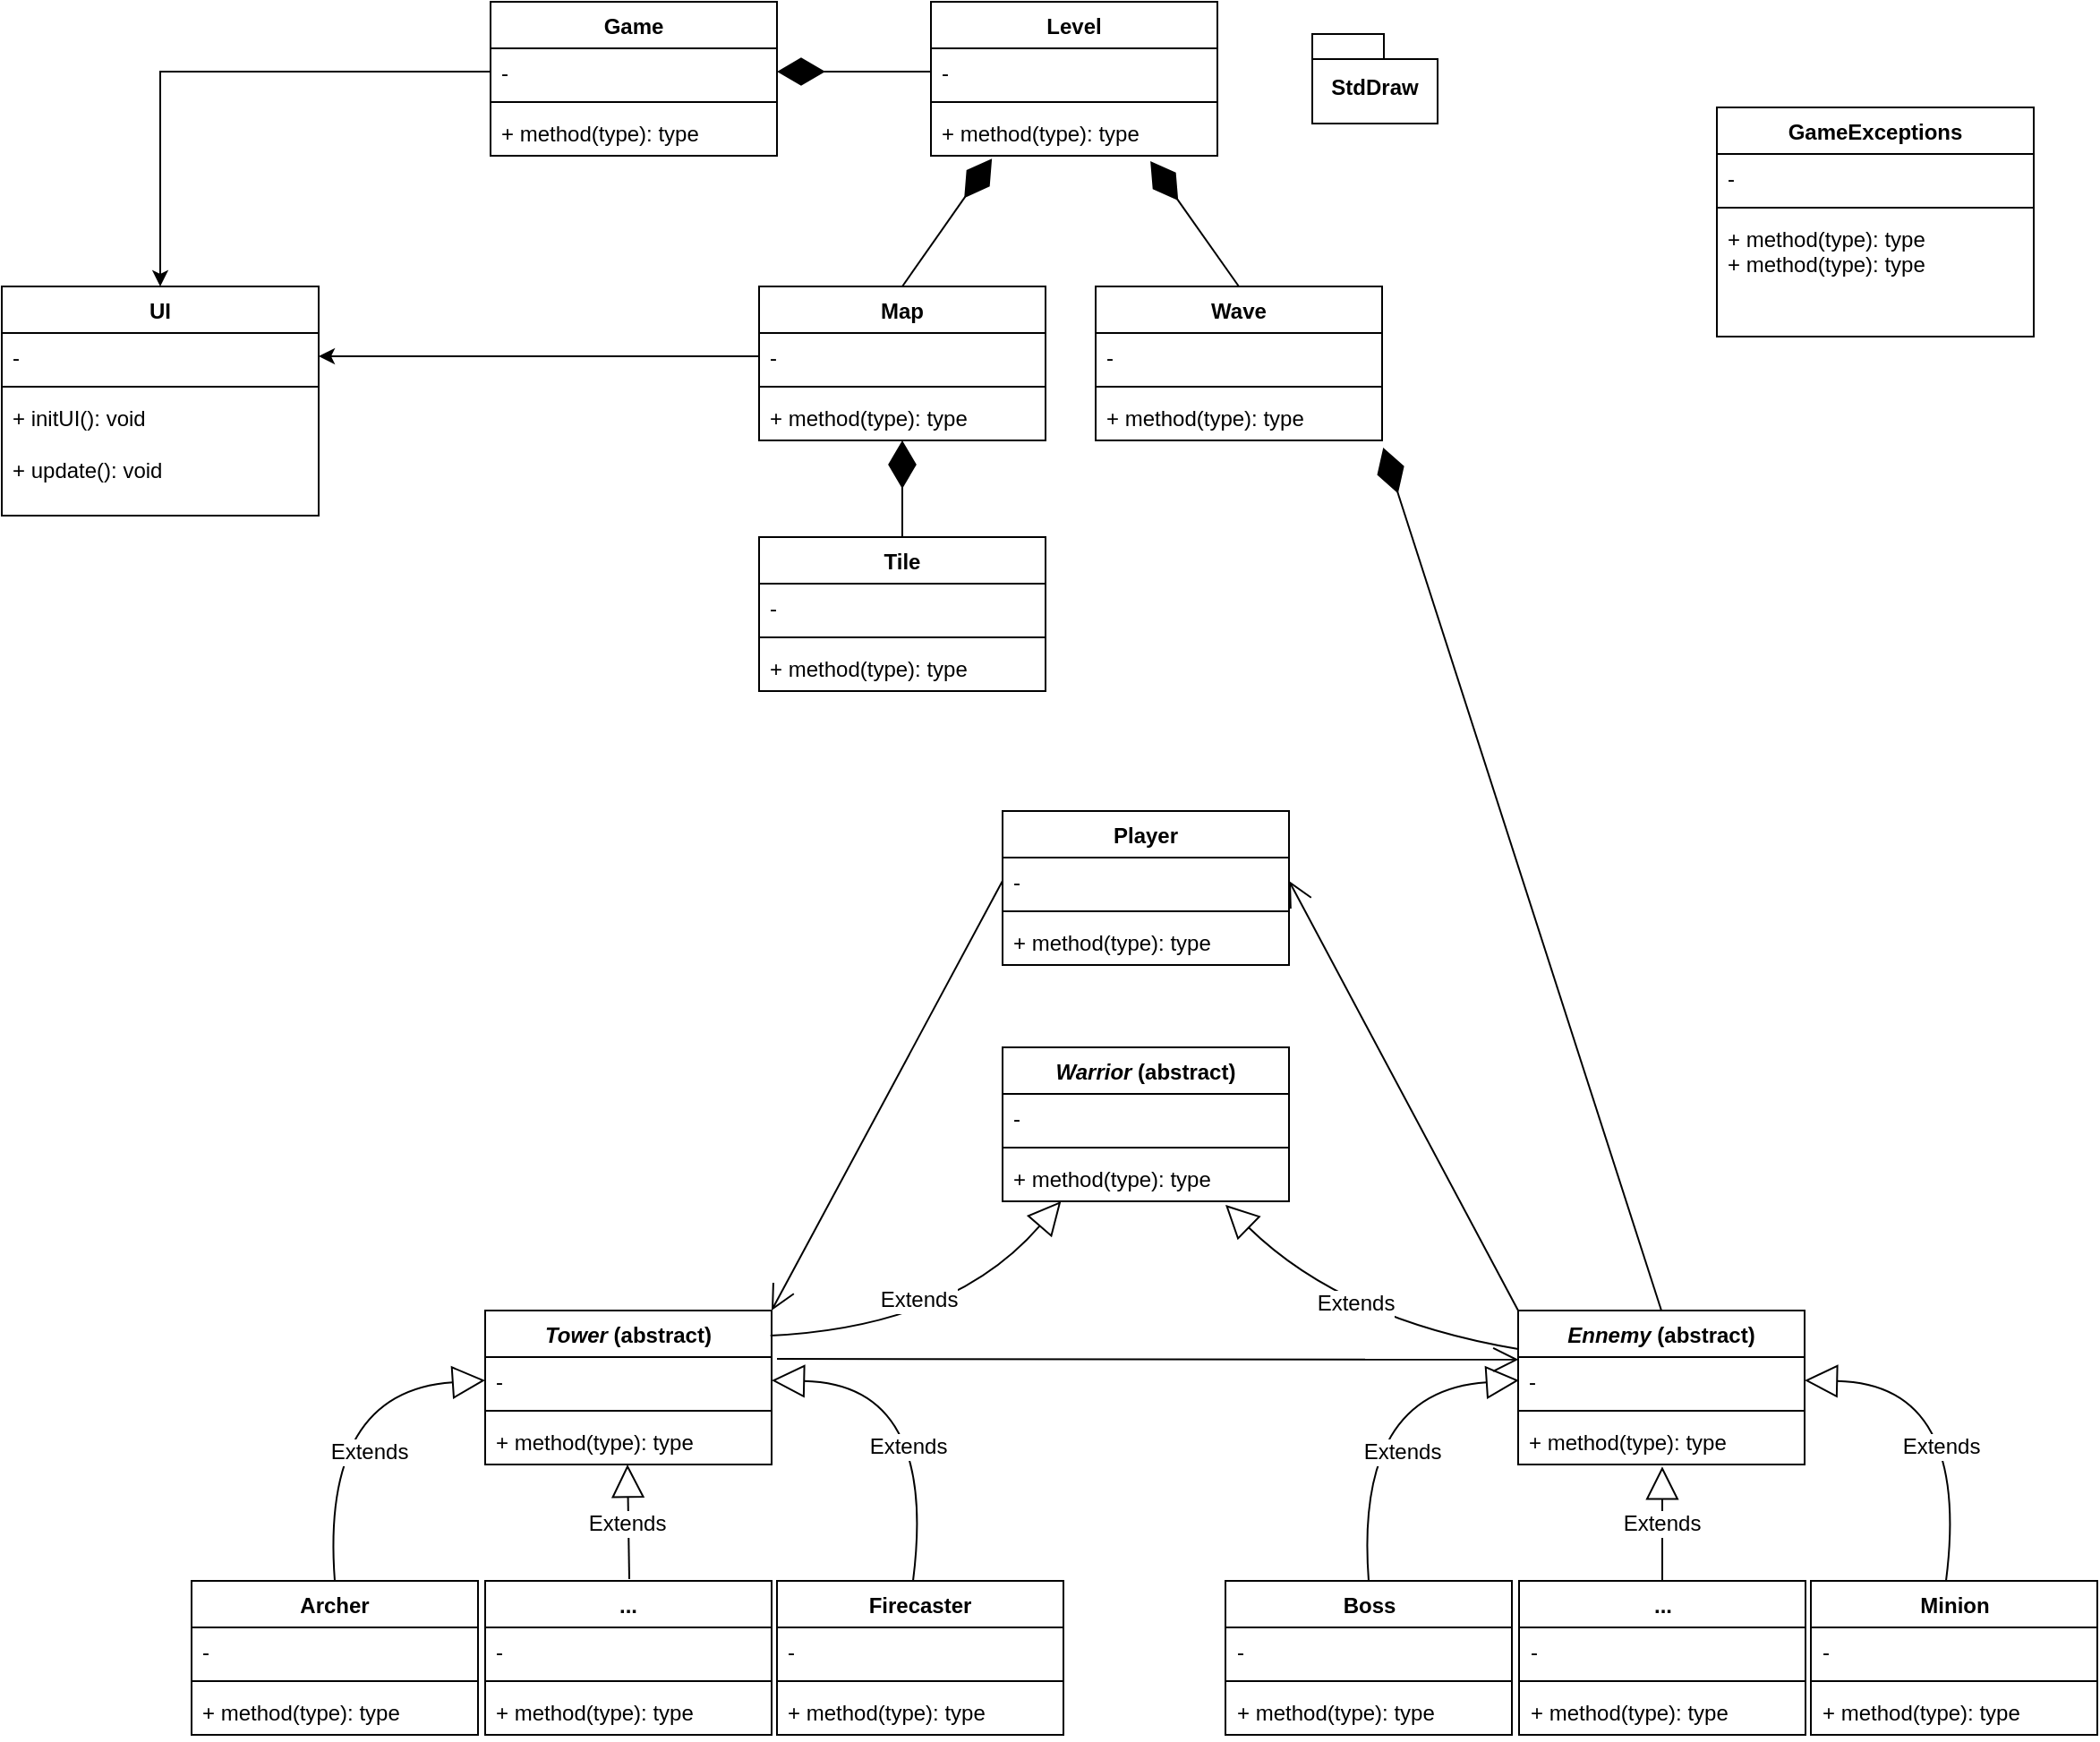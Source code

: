 <mxfile version="24.9.3">
  <diagram name="Page-1" id="QAK6BbJdiVKuHxTeatPU">
    <mxGraphModel dx="2150" dy="1330" grid="0" gridSize="10" guides="1" tooltips="1" connect="1" arrows="1" fold="1" page="0" pageScale="1" pageWidth="827" pageHeight="1169" math="0" shadow="0">
      <root>
        <mxCell id="0" />
        <mxCell id="1" parent="0" />
        <mxCell id="8ZfYDXnma0nvQU20y82I-1" value="Game" style="swimlane;fontStyle=1;align=center;verticalAlign=top;childLayout=stackLayout;horizontal=1;startSize=26;horizontalStack=0;resizeParent=1;resizeParentMax=0;resizeLast=0;collapsible=1;marginBottom=0;whiteSpace=wrap;html=1;" parent="1" vertex="1">
          <mxGeometry x="-30" y="-149" width="160" height="86" as="geometry" />
        </mxCell>
        <mxCell id="8ZfYDXnma0nvQU20y82I-2" value="-" style="text;strokeColor=none;fillColor=none;align=left;verticalAlign=top;spacingLeft=4;spacingRight=4;overflow=hidden;rotatable=0;points=[[0,0.5],[1,0.5]];portConstraint=eastwest;whiteSpace=wrap;html=1;" parent="8ZfYDXnma0nvQU20y82I-1" vertex="1">
          <mxGeometry y="26" width="160" height="26" as="geometry" />
        </mxCell>
        <mxCell id="8ZfYDXnma0nvQU20y82I-3" value="" style="line;strokeWidth=1;fillColor=none;align=left;verticalAlign=middle;spacingTop=-1;spacingLeft=3;spacingRight=3;rotatable=0;labelPosition=right;points=[];portConstraint=eastwest;strokeColor=inherit;" parent="8ZfYDXnma0nvQU20y82I-1" vertex="1">
          <mxGeometry y="52" width="160" height="8" as="geometry" />
        </mxCell>
        <mxCell id="8ZfYDXnma0nvQU20y82I-4" value="+ method(type): type" style="text;strokeColor=none;fillColor=none;align=left;verticalAlign=top;spacingLeft=4;spacingRight=4;overflow=hidden;rotatable=0;points=[[0,0.5],[1,0.5]];portConstraint=eastwest;whiteSpace=wrap;html=1;" parent="8ZfYDXnma0nvQU20y82I-1" vertex="1">
          <mxGeometry y="60" width="160" height="26" as="geometry" />
        </mxCell>
        <mxCell id="8ZfYDXnma0nvQU20y82I-5" value="Level" style="swimlane;fontStyle=1;align=center;verticalAlign=top;childLayout=stackLayout;horizontal=1;startSize=26;horizontalStack=0;resizeParent=1;resizeParentMax=0;resizeLast=0;collapsible=1;marginBottom=0;whiteSpace=wrap;html=1;" parent="1" vertex="1">
          <mxGeometry x="216" y="-149" width="160" height="86" as="geometry" />
        </mxCell>
        <mxCell id="8ZfYDXnma0nvQU20y82I-6" value="-" style="text;strokeColor=none;fillColor=none;align=left;verticalAlign=top;spacingLeft=4;spacingRight=4;overflow=hidden;rotatable=0;points=[[0,0.5],[1,0.5]];portConstraint=eastwest;whiteSpace=wrap;html=1;" parent="8ZfYDXnma0nvQU20y82I-5" vertex="1">
          <mxGeometry y="26" width="160" height="26" as="geometry" />
        </mxCell>
        <mxCell id="8ZfYDXnma0nvQU20y82I-7" value="" style="line;strokeWidth=1;fillColor=none;align=left;verticalAlign=middle;spacingTop=-1;spacingLeft=3;spacingRight=3;rotatable=0;labelPosition=right;points=[];portConstraint=eastwest;strokeColor=inherit;" parent="8ZfYDXnma0nvQU20y82I-5" vertex="1">
          <mxGeometry y="52" width="160" height="8" as="geometry" />
        </mxCell>
        <mxCell id="8ZfYDXnma0nvQU20y82I-8" value="+ method(type): type" style="text;strokeColor=none;fillColor=none;align=left;verticalAlign=top;spacingLeft=4;spacingRight=4;overflow=hidden;rotatable=0;points=[[0,0.5],[1,0.5]];portConstraint=eastwest;whiteSpace=wrap;html=1;" parent="8ZfYDXnma0nvQU20y82I-5" vertex="1">
          <mxGeometry y="60" width="160" height="26" as="geometry" />
        </mxCell>
        <mxCell id="8ZfYDXnma0nvQU20y82I-9" value="Map" style="swimlane;fontStyle=1;align=center;verticalAlign=top;childLayout=stackLayout;horizontal=1;startSize=26;horizontalStack=0;resizeParent=1;resizeParentMax=0;resizeLast=0;collapsible=1;marginBottom=0;whiteSpace=wrap;html=1;" parent="1" vertex="1">
          <mxGeometry x="120" y="10" width="160" height="86" as="geometry" />
        </mxCell>
        <mxCell id="8ZfYDXnma0nvQU20y82I-10" value="-" style="text;strokeColor=none;fillColor=none;align=left;verticalAlign=top;spacingLeft=4;spacingRight=4;overflow=hidden;rotatable=0;points=[[0,0.5],[1,0.5]];portConstraint=eastwest;whiteSpace=wrap;html=1;" parent="8ZfYDXnma0nvQU20y82I-9" vertex="1">
          <mxGeometry y="26" width="160" height="26" as="geometry" />
        </mxCell>
        <mxCell id="8ZfYDXnma0nvQU20y82I-11" value="" style="line;strokeWidth=1;fillColor=none;align=left;verticalAlign=middle;spacingTop=-1;spacingLeft=3;spacingRight=3;rotatable=0;labelPosition=right;points=[];portConstraint=eastwest;strokeColor=inherit;" parent="8ZfYDXnma0nvQU20y82I-9" vertex="1">
          <mxGeometry y="52" width="160" height="8" as="geometry" />
        </mxCell>
        <mxCell id="8ZfYDXnma0nvQU20y82I-12" value="+ method(type): type" style="text;strokeColor=none;fillColor=none;align=left;verticalAlign=top;spacingLeft=4;spacingRight=4;overflow=hidden;rotatable=0;points=[[0,0.5],[1,0.5]];portConstraint=eastwest;whiteSpace=wrap;html=1;" parent="8ZfYDXnma0nvQU20y82I-9" vertex="1">
          <mxGeometry y="60" width="160" height="26" as="geometry" />
        </mxCell>
        <mxCell id="8ZfYDXnma0nvQU20y82I-13" value="Wave" style="swimlane;fontStyle=1;align=center;verticalAlign=top;childLayout=stackLayout;horizontal=1;startSize=26;horizontalStack=0;resizeParent=1;resizeParentMax=0;resizeLast=0;collapsible=1;marginBottom=0;whiteSpace=wrap;html=1;" parent="1" vertex="1">
          <mxGeometry x="308" y="10" width="160" height="86" as="geometry" />
        </mxCell>
        <mxCell id="8ZfYDXnma0nvQU20y82I-14" value="-" style="text;strokeColor=none;fillColor=none;align=left;verticalAlign=top;spacingLeft=4;spacingRight=4;overflow=hidden;rotatable=0;points=[[0,0.5],[1,0.5]];portConstraint=eastwest;whiteSpace=wrap;html=1;" parent="8ZfYDXnma0nvQU20y82I-13" vertex="1">
          <mxGeometry y="26" width="160" height="26" as="geometry" />
        </mxCell>
        <mxCell id="8ZfYDXnma0nvQU20y82I-15" value="" style="line;strokeWidth=1;fillColor=none;align=left;verticalAlign=middle;spacingTop=-1;spacingLeft=3;spacingRight=3;rotatable=0;labelPosition=right;points=[];portConstraint=eastwest;strokeColor=inherit;" parent="8ZfYDXnma0nvQU20y82I-13" vertex="1">
          <mxGeometry y="52" width="160" height="8" as="geometry" />
        </mxCell>
        <mxCell id="8ZfYDXnma0nvQU20y82I-16" value="+ method(type): type" style="text;strokeColor=none;fillColor=none;align=left;verticalAlign=top;spacingLeft=4;spacingRight=4;overflow=hidden;rotatable=0;points=[[0,0.5],[1,0.5]];portConstraint=eastwest;whiteSpace=wrap;html=1;" parent="8ZfYDXnma0nvQU20y82I-13" vertex="1">
          <mxGeometry y="60" width="160" height="26" as="geometry" />
        </mxCell>
        <mxCell id="8ZfYDXnma0nvQU20y82I-17" value="StdDraw" style="shape=folder;fontStyle=1;spacingTop=10;tabWidth=40;tabHeight=14;tabPosition=left;html=1;whiteSpace=wrap;" parent="1" vertex="1">
          <mxGeometry x="429" y="-131" width="70" height="50" as="geometry" />
        </mxCell>
        <mxCell id="8ZfYDXnma0nvQU20y82I-18" value="&lt;div&gt;Player&lt;/div&gt;" style="swimlane;fontStyle=1;align=center;verticalAlign=top;childLayout=stackLayout;horizontal=1;startSize=26;horizontalStack=0;resizeParent=1;resizeParentMax=0;resizeLast=0;collapsible=1;marginBottom=0;whiteSpace=wrap;html=1;" parent="1" vertex="1">
          <mxGeometry x="256" y="303" width="160" height="86" as="geometry" />
        </mxCell>
        <mxCell id="8ZfYDXnma0nvQU20y82I-19" value="-" style="text;strokeColor=none;fillColor=none;align=left;verticalAlign=top;spacingLeft=4;spacingRight=4;overflow=hidden;rotatable=0;points=[[0,0.5],[1,0.5]];portConstraint=eastwest;whiteSpace=wrap;html=1;" parent="8ZfYDXnma0nvQU20y82I-18" vertex="1">
          <mxGeometry y="26" width="160" height="26" as="geometry" />
        </mxCell>
        <mxCell id="8ZfYDXnma0nvQU20y82I-20" value="" style="line;strokeWidth=1;fillColor=none;align=left;verticalAlign=middle;spacingTop=-1;spacingLeft=3;spacingRight=3;rotatable=0;labelPosition=right;points=[];portConstraint=eastwest;strokeColor=inherit;" parent="8ZfYDXnma0nvQU20y82I-18" vertex="1">
          <mxGeometry y="52" width="160" height="8" as="geometry" />
        </mxCell>
        <mxCell id="8ZfYDXnma0nvQU20y82I-21" value="+ method(type): type" style="text;strokeColor=none;fillColor=none;align=left;verticalAlign=top;spacingLeft=4;spacingRight=4;overflow=hidden;rotatable=0;points=[[0,0.5],[1,0.5]];portConstraint=eastwest;whiteSpace=wrap;html=1;" parent="8ZfYDXnma0nvQU20y82I-18" vertex="1">
          <mxGeometry y="60" width="160" height="26" as="geometry" />
        </mxCell>
        <mxCell id="8ZfYDXnma0nvQU20y82I-22" value="&lt;i&gt;Tower&lt;/i&gt; (abstract)" style="swimlane;fontStyle=1;align=center;verticalAlign=top;childLayout=stackLayout;horizontal=1;startSize=26;horizontalStack=0;resizeParent=1;resizeParentMax=0;resizeLast=0;collapsible=1;marginBottom=0;whiteSpace=wrap;html=1;" parent="1" vertex="1">
          <mxGeometry x="-33" y="582" width="160" height="86" as="geometry" />
        </mxCell>
        <mxCell id="8ZfYDXnma0nvQU20y82I-23" value="-" style="text;strokeColor=none;fillColor=none;align=left;verticalAlign=top;spacingLeft=4;spacingRight=4;overflow=hidden;rotatable=0;points=[[0,0.5],[1,0.5]];portConstraint=eastwest;whiteSpace=wrap;html=1;" parent="8ZfYDXnma0nvQU20y82I-22" vertex="1">
          <mxGeometry y="26" width="160" height="26" as="geometry" />
        </mxCell>
        <mxCell id="8ZfYDXnma0nvQU20y82I-24" value="" style="line;strokeWidth=1;fillColor=none;align=left;verticalAlign=middle;spacingTop=-1;spacingLeft=3;spacingRight=3;rotatable=0;labelPosition=right;points=[];portConstraint=eastwest;strokeColor=inherit;" parent="8ZfYDXnma0nvQU20y82I-22" vertex="1">
          <mxGeometry y="52" width="160" height="8" as="geometry" />
        </mxCell>
        <mxCell id="8ZfYDXnma0nvQU20y82I-25" value="+ method(type): type" style="text;strokeColor=none;fillColor=none;align=left;verticalAlign=top;spacingLeft=4;spacingRight=4;overflow=hidden;rotatable=0;points=[[0,0.5],[1,0.5]];portConstraint=eastwest;whiteSpace=wrap;html=1;" parent="8ZfYDXnma0nvQU20y82I-22" vertex="1">
          <mxGeometry y="60" width="160" height="26" as="geometry" />
        </mxCell>
        <mxCell id="8ZfYDXnma0nvQU20y82I-26" value="&lt;div&gt;&lt;i&gt;Ennemy&lt;/i&gt; (abstract)&lt;/div&gt;&lt;div&gt;&lt;br&gt;&lt;/div&gt;" style="swimlane;fontStyle=1;align=center;verticalAlign=top;childLayout=stackLayout;horizontal=1;startSize=26;horizontalStack=0;resizeParent=1;resizeParentMax=0;resizeLast=0;collapsible=1;marginBottom=0;whiteSpace=wrap;html=1;" parent="1" vertex="1">
          <mxGeometry x="544" y="582" width="160" height="86" as="geometry" />
        </mxCell>
        <mxCell id="8ZfYDXnma0nvQU20y82I-27" value="-" style="text;strokeColor=none;fillColor=none;align=left;verticalAlign=top;spacingLeft=4;spacingRight=4;overflow=hidden;rotatable=0;points=[[0,0.5],[1,0.5]];portConstraint=eastwest;whiteSpace=wrap;html=1;" parent="8ZfYDXnma0nvQU20y82I-26" vertex="1">
          <mxGeometry y="26" width="160" height="26" as="geometry" />
        </mxCell>
        <mxCell id="8ZfYDXnma0nvQU20y82I-28" value="" style="line;strokeWidth=1;fillColor=none;align=left;verticalAlign=middle;spacingTop=-1;spacingLeft=3;spacingRight=3;rotatable=0;labelPosition=right;points=[];portConstraint=eastwest;strokeColor=inherit;" parent="8ZfYDXnma0nvQU20y82I-26" vertex="1">
          <mxGeometry y="52" width="160" height="8" as="geometry" />
        </mxCell>
        <mxCell id="8ZfYDXnma0nvQU20y82I-29" value="+ method(type): type" style="text;strokeColor=none;fillColor=none;align=left;verticalAlign=top;spacingLeft=4;spacingRight=4;overflow=hidden;rotatable=0;points=[[0,0.5],[1,0.5]];portConstraint=eastwest;whiteSpace=wrap;html=1;" parent="8ZfYDXnma0nvQU20y82I-26" vertex="1">
          <mxGeometry y="60" width="160" height="26" as="geometry" />
        </mxCell>
        <mxCell id="8ZfYDXnma0nvQU20y82I-30" value="Archer&lt;span style=&quot;color: rgba(0, 0, 0, 0); font-family: monospace; font-size: 0px; font-weight: 400; text-align: start; text-wrap: nowrap;&quot;&gt;%3CmxGraphModel%3E%3Croot%3E%3CmxCell%20id%3D%220%22%2F%3E%3CmxCell%20id%3D%221%22%20parent%3D%220%22%2F%3E%3CmxCell%20id%3D%222%22%20value%3D%22Game%22%20style%3D%22swimlane%3BfontStyle%3D1%3Balign%3Dcenter%3BverticalAlign%3Dtop%3BchildLayout%3DstackLayout%3Bhorizontal%3D1%3BstartSize%3D26%3BhorizontalStack%3D0%3BresizeParent%3D1%3BresizeParentMax%3D0%3BresizeLast%3D0%3Bcollapsible%3D1%3BmarginBottom%3D0%3BwhiteSpace%3Dwrap%3Bhtml%3D1%3B%22%20vertex%3D%221%22%20parent%3D%221%22%3E%3CmxGeometry%20x%3D%22-30%22%20y%3D%22-149%22%20width%3D%22160%22%20height%3D%2286%22%20as%3D%22geometry%22%2F%3E%3C%2FmxCell%3E%3CmxCell%20id%3D%223%22%20value%3D%22-%22%20style%3D%22text%3BstrokeColor%3Dnone%3BfillColor%3Dnone%3Balign%3Dleft%3BverticalAlign%3Dtop%3BspacingLeft%3D4%3BspacingRight%3D4%3Boverflow%3Dhidden%3Brotatable%3D0%3Bpoints%3D%5B%5B0%2C0.5%5D%2C%5B1%2C0.5%5D%5D%3BportConstraint%3Deastwest%3BwhiteSpace%3Dwrap%3Bhtml%3D1%3B%22%20vertex%3D%221%22%20parent%3D%222%22%3E%3CmxGeometry%20y%3D%2226%22%20width%3D%22160%22%20height%3D%2226%22%20as%3D%22geometry%22%2F%3E%3C%2FmxCell%3E%3CmxCell%20id%3D%224%22%20value%3D%22%22%20style%3D%22line%3BstrokeWidth%3D1%3BfillColor%3Dnone%3Balign%3Dleft%3BverticalAlign%3Dmiddle%3BspacingTop%3D-1%3BspacingLeft%3D3%3BspacingRight%3D3%3Brotatable%3D0%3BlabelPosition%3Dright%3Bpoints%3D%5B%5D%3BportConstraint%3Deastwest%3BstrokeColor%3Dinherit%3B%22%20vertex%3D%221%22%20parent%3D%222%22%3E%3CmxGeometry%20y%3D%2252%22%20width%3D%22160%22%20height%3D%228%22%20as%3D%22geometry%22%2F%3E%3C%2FmxCell%3E%3CmxCell%20id%3D%225%22%20value%3D%22%2B%20method(type)%3A%20type%22%20style%3D%22text%3BstrokeColor%3Dnone%3BfillColor%3Dnone%3Balign%3Dleft%3BverticalAlign%3Dtop%3BspacingLeft%3D4%3BspacingRight%3D4%3Boverflow%3Dhidden%3Brotatable%3D0%3Bpoints%3D%5B%5B0%2C0.5%5D%2C%5B1%2C0.5%5D%5D%3BportConstraint%3Deastwest%3BwhiteSpace%3Dwrap%3Bhtml%3D1%3B%22%20vertex%3D%221%22%20parent%3D%222%22%3E%3CmxGeometry%20y%3D%2260%22%20width%3D%22160%22%20height%3D%2226%22%20as%3D%22geometry%22%2F%3E%3C%2FmxCell%3E%3C%2Froot%3E%3C%2FmxGraphModel%3E&lt;/span&gt;" style="swimlane;fontStyle=1;align=center;verticalAlign=top;childLayout=stackLayout;horizontal=1;startSize=26;horizontalStack=0;resizeParent=1;resizeParentMax=0;resizeLast=0;collapsible=1;marginBottom=0;whiteSpace=wrap;html=1;" parent="1" vertex="1">
          <mxGeometry x="-197" y="733" width="160" height="86" as="geometry" />
        </mxCell>
        <mxCell id="8ZfYDXnma0nvQU20y82I-31" value="-" style="text;strokeColor=none;fillColor=none;align=left;verticalAlign=top;spacingLeft=4;spacingRight=4;overflow=hidden;rotatable=0;points=[[0,0.5],[1,0.5]];portConstraint=eastwest;whiteSpace=wrap;html=1;" parent="8ZfYDXnma0nvQU20y82I-30" vertex="1">
          <mxGeometry y="26" width="160" height="26" as="geometry" />
        </mxCell>
        <mxCell id="8ZfYDXnma0nvQU20y82I-32" value="" style="line;strokeWidth=1;fillColor=none;align=left;verticalAlign=middle;spacingTop=-1;spacingLeft=3;spacingRight=3;rotatable=0;labelPosition=right;points=[];portConstraint=eastwest;strokeColor=inherit;" parent="8ZfYDXnma0nvQU20y82I-30" vertex="1">
          <mxGeometry y="52" width="160" height="8" as="geometry" />
        </mxCell>
        <mxCell id="8ZfYDXnma0nvQU20y82I-33" value="+ method(type): type" style="text;strokeColor=none;fillColor=none;align=left;verticalAlign=top;spacingLeft=4;spacingRight=4;overflow=hidden;rotatable=0;points=[[0,0.5],[1,0.5]];portConstraint=eastwest;whiteSpace=wrap;html=1;" parent="8ZfYDXnma0nvQU20y82I-30" vertex="1">
          <mxGeometry y="60" width="160" height="26" as="geometry" />
        </mxCell>
        <mxCell id="8ZfYDXnma0nvQU20y82I-34" value="..." style="swimlane;fontStyle=1;align=center;verticalAlign=top;childLayout=stackLayout;horizontal=1;startSize=26;horizontalStack=0;resizeParent=1;resizeParentMax=0;resizeLast=0;collapsible=1;marginBottom=0;whiteSpace=wrap;html=1;" parent="1" vertex="1">
          <mxGeometry x="-33" y="733" width="160" height="86" as="geometry" />
        </mxCell>
        <mxCell id="8ZfYDXnma0nvQU20y82I-35" value="-" style="text;strokeColor=none;fillColor=none;align=left;verticalAlign=top;spacingLeft=4;spacingRight=4;overflow=hidden;rotatable=0;points=[[0,0.5],[1,0.5]];portConstraint=eastwest;whiteSpace=wrap;html=1;" parent="8ZfYDXnma0nvQU20y82I-34" vertex="1">
          <mxGeometry y="26" width="160" height="26" as="geometry" />
        </mxCell>
        <mxCell id="8ZfYDXnma0nvQU20y82I-36" value="" style="line;strokeWidth=1;fillColor=none;align=left;verticalAlign=middle;spacingTop=-1;spacingLeft=3;spacingRight=3;rotatable=0;labelPosition=right;points=[];portConstraint=eastwest;strokeColor=inherit;" parent="8ZfYDXnma0nvQU20y82I-34" vertex="1">
          <mxGeometry y="52" width="160" height="8" as="geometry" />
        </mxCell>
        <mxCell id="8ZfYDXnma0nvQU20y82I-37" value="+ method(type): type" style="text;strokeColor=none;fillColor=none;align=left;verticalAlign=top;spacingLeft=4;spacingRight=4;overflow=hidden;rotatable=0;points=[[0,0.5],[1,0.5]];portConstraint=eastwest;whiteSpace=wrap;html=1;" parent="8ZfYDXnma0nvQU20y82I-34" vertex="1">
          <mxGeometry y="60" width="160" height="26" as="geometry" />
        </mxCell>
        <mxCell id="8ZfYDXnma0nvQU20y82I-38" value="Firecaster" style="swimlane;fontStyle=1;align=center;verticalAlign=top;childLayout=stackLayout;horizontal=1;startSize=26;horizontalStack=0;resizeParent=1;resizeParentMax=0;resizeLast=0;collapsible=1;marginBottom=0;whiteSpace=wrap;html=1;" parent="1" vertex="1">
          <mxGeometry x="130" y="733" width="160" height="86" as="geometry" />
        </mxCell>
        <mxCell id="8ZfYDXnma0nvQU20y82I-39" value="-" style="text;strokeColor=none;fillColor=none;align=left;verticalAlign=top;spacingLeft=4;spacingRight=4;overflow=hidden;rotatable=0;points=[[0,0.5],[1,0.5]];portConstraint=eastwest;whiteSpace=wrap;html=1;" parent="8ZfYDXnma0nvQU20y82I-38" vertex="1">
          <mxGeometry y="26" width="160" height="26" as="geometry" />
        </mxCell>
        <mxCell id="8ZfYDXnma0nvQU20y82I-40" value="" style="line;strokeWidth=1;fillColor=none;align=left;verticalAlign=middle;spacingTop=-1;spacingLeft=3;spacingRight=3;rotatable=0;labelPosition=right;points=[];portConstraint=eastwest;strokeColor=inherit;" parent="8ZfYDXnma0nvQU20y82I-38" vertex="1">
          <mxGeometry y="52" width="160" height="8" as="geometry" />
        </mxCell>
        <mxCell id="8ZfYDXnma0nvQU20y82I-41" value="+ method(type): type" style="text;strokeColor=none;fillColor=none;align=left;verticalAlign=top;spacingLeft=4;spacingRight=4;overflow=hidden;rotatable=0;points=[[0,0.5],[1,0.5]];portConstraint=eastwest;whiteSpace=wrap;html=1;" parent="8ZfYDXnma0nvQU20y82I-38" vertex="1">
          <mxGeometry y="60" width="160" height="26" as="geometry" />
        </mxCell>
        <mxCell id="8ZfYDXnma0nvQU20y82I-42" value="Boss" style="swimlane;fontStyle=1;align=center;verticalAlign=top;childLayout=stackLayout;horizontal=1;startSize=26;horizontalStack=0;resizeParent=1;resizeParentMax=0;resizeLast=0;collapsible=1;marginBottom=0;whiteSpace=wrap;html=1;" parent="1" vertex="1">
          <mxGeometry x="380.5" y="733" width="160" height="86" as="geometry" />
        </mxCell>
        <mxCell id="8ZfYDXnma0nvQU20y82I-43" value="-" style="text;strokeColor=none;fillColor=none;align=left;verticalAlign=top;spacingLeft=4;spacingRight=4;overflow=hidden;rotatable=0;points=[[0,0.5],[1,0.5]];portConstraint=eastwest;whiteSpace=wrap;html=1;" parent="8ZfYDXnma0nvQU20y82I-42" vertex="1">
          <mxGeometry y="26" width="160" height="26" as="geometry" />
        </mxCell>
        <mxCell id="8ZfYDXnma0nvQU20y82I-44" value="" style="line;strokeWidth=1;fillColor=none;align=left;verticalAlign=middle;spacingTop=-1;spacingLeft=3;spacingRight=3;rotatable=0;labelPosition=right;points=[];portConstraint=eastwest;strokeColor=inherit;" parent="8ZfYDXnma0nvQU20y82I-42" vertex="1">
          <mxGeometry y="52" width="160" height="8" as="geometry" />
        </mxCell>
        <mxCell id="8ZfYDXnma0nvQU20y82I-45" value="+ method(type): type" style="text;strokeColor=none;fillColor=none;align=left;verticalAlign=top;spacingLeft=4;spacingRight=4;overflow=hidden;rotatable=0;points=[[0,0.5],[1,0.5]];portConstraint=eastwest;whiteSpace=wrap;html=1;" parent="8ZfYDXnma0nvQU20y82I-42" vertex="1">
          <mxGeometry y="60" width="160" height="26" as="geometry" />
        </mxCell>
        <mxCell id="8ZfYDXnma0nvQU20y82I-46" value="..." style="swimlane;fontStyle=1;align=center;verticalAlign=top;childLayout=stackLayout;horizontal=1;startSize=26;horizontalStack=0;resizeParent=1;resizeParentMax=0;resizeLast=0;collapsible=1;marginBottom=0;whiteSpace=wrap;html=1;" parent="1" vertex="1">
          <mxGeometry x="544.5" y="733" width="160" height="86" as="geometry" />
        </mxCell>
        <mxCell id="8ZfYDXnma0nvQU20y82I-47" value="-" style="text;strokeColor=none;fillColor=none;align=left;verticalAlign=top;spacingLeft=4;spacingRight=4;overflow=hidden;rotatable=0;points=[[0,0.5],[1,0.5]];portConstraint=eastwest;whiteSpace=wrap;html=1;" parent="8ZfYDXnma0nvQU20y82I-46" vertex="1">
          <mxGeometry y="26" width="160" height="26" as="geometry" />
        </mxCell>
        <mxCell id="8ZfYDXnma0nvQU20y82I-48" value="" style="line;strokeWidth=1;fillColor=none;align=left;verticalAlign=middle;spacingTop=-1;spacingLeft=3;spacingRight=3;rotatable=0;labelPosition=right;points=[];portConstraint=eastwest;strokeColor=inherit;" parent="8ZfYDXnma0nvQU20y82I-46" vertex="1">
          <mxGeometry y="52" width="160" height="8" as="geometry" />
        </mxCell>
        <mxCell id="8ZfYDXnma0nvQU20y82I-49" value="+ method(type): type" style="text;strokeColor=none;fillColor=none;align=left;verticalAlign=top;spacingLeft=4;spacingRight=4;overflow=hidden;rotatable=0;points=[[0,0.5],[1,0.5]];portConstraint=eastwest;whiteSpace=wrap;html=1;" parent="8ZfYDXnma0nvQU20y82I-46" vertex="1">
          <mxGeometry y="60" width="160" height="26" as="geometry" />
        </mxCell>
        <mxCell id="8ZfYDXnma0nvQU20y82I-50" value="Minion" style="swimlane;fontStyle=1;align=center;verticalAlign=top;childLayout=stackLayout;horizontal=1;startSize=26;horizontalStack=0;resizeParent=1;resizeParentMax=0;resizeLast=0;collapsible=1;marginBottom=0;whiteSpace=wrap;html=1;" parent="1" vertex="1">
          <mxGeometry x="707.5" y="733" width="160" height="86" as="geometry" />
        </mxCell>
        <mxCell id="8ZfYDXnma0nvQU20y82I-51" value="-" style="text;strokeColor=none;fillColor=none;align=left;verticalAlign=top;spacingLeft=4;spacingRight=4;overflow=hidden;rotatable=0;points=[[0,0.5],[1,0.5]];portConstraint=eastwest;whiteSpace=wrap;html=1;" parent="8ZfYDXnma0nvQU20y82I-50" vertex="1">
          <mxGeometry y="26" width="160" height="26" as="geometry" />
        </mxCell>
        <mxCell id="8ZfYDXnma0nvQU20y82I-52" value="" style="line;strokeWidth=1;fillColor=none;align=left;verticalAlign=middle;spacingTop=-1;spacingLeft=3;spacingRight=3;rotatable=0;labelPosition=right;points=[];portConstraint=eastwest;strokeColor=inherit;" parent="8ZfYDXnma0nvQU20y82I-50" vertex="1">
          <mxGeometry y="52" width="160" height="8" as="geometry" />
        </mxCell>
        <mxCell id="8ZfYDXnma0nvQU20y82I-53" value="+ method(type): type" style="text;strokeColor=none;fillColor=none;align=left;verticalAlign=top;spacingLeft=4;spacingRight=4;overflow=hidden;rotatable=0;points=[[0,0.5],[1,0.5]];portConstraint=eastwest;whiteSpace=wrap;html=1;" parent="8ZfYDXnma0nvQU20y82I-50" vertex="1">
          <mxGeometry y="60" width="160" height="26" as="geometry" />
        </mxCell>
        <mxCell id="8ZfYDXnma0nvQU20y82I-54" value="Tile" style="swimlane;fontStyle=1;align=center;verticalAlign=top;childLayout=stackLayout;horizontal=1;startSize=26;horizontalStack=0;resizeParent=1;resizeParentMax=0;resizeLast=0;collapsible=1;marginBottom=0;whiteSpace=wrap;html=1;" parent="1" vertex="1">
          <mxGeometry x="120" y="150" width="160" height="86" as="geometry" />
        </mxCell>
        <mxCell id="8ZfYDXnma0nvQU20y82I-55" value="-" style="text;strokeColor=none;fillColor=none;align=left;verticalAlign=top;spacingLeft=4;spacingRight=4;overflow=hidden;rotatable=0;points=[[0,0.5],[1,0.5]];portConstraint=eastwest;whiteSpace=wrap;html=1;" parent="8ZfYDXnma0nvQU20y82I-54" vertex="1">
          <mxGeometry y="26" width="160" height="26" as="geometry" />
        </mxCell>
        <mxCell id="8ZfYDXnma0nvQU20y82I-56" value="" style="line;strokeWidth=1;fillColor=none;align=left;verticalAlign=middle;spacingTop=-1;spacingLeft=3;spacingRight=3;rotatable=0;labelPosition=right;points=[];portConstraint=eastwest;strokeColor=inherit;" parent="8ZfYDXnma0nvQU20y82I-54" vertex="1">
          <mxGeometry y="52" width="160" height="8" as="geometry" />
        </mxCell>
        <mxCell id="8ZfYDXnma0nvQU20y82I-57" value="+ method(type): type" style="text;strokeColor=none;fillColor=none;align=left;verticalAlign=top;spacingLeft=4;spacingRight=4;overflow=hidden;rotatable=0;points=[[0,0.5],[1,0.5]];portConstraint=eastwest;whiteSpace=wrap;html=1;" parent="8ZfYDXnma0nvQU20y82I-54" vertex="1">
          <mxGeometry y="60" width="160" height="26" as="geometry" />
        </mxCell>
        <mxCell id="8ZfYDXnma0nvQU20y82I-58" value="Extends" style="endArrow=block;endSize=16;endFill=0;html=1;rounded=0;fontSize=12;curved=1;exitX=0.5;exitY=0;exitDx=0;exitDy=0;entryX=0;entryY=0.5;entryDx=0;entryDy=0;" parent="1" source="8ZfYDXnma0nvQU20y82I-30" target="8ZfYDXnma0nvQU20y82I-23" edge="1">
          <mxGeometry x="-0.291" y="-24" width="160" relative="1" as="geometry">
            <mxPoint x="172" y="494" as="sourcePoint" />
            <mxPoint x="-115" y="627" as="targetPoint" />
            <Array as="points">
              <mxPoint x="-125" y="627" />
            </Array>
            <mxPoint as="offset" />
          </mxGeometry>
        </mxCell>
        <mxCell id="8ZfYDXnma0nvQU20y82I-59" value="Extends" style="endArrow=block;endSize=16;endFill=0;html=1;rounded=0;fontSize=12;curved=1;exitX=0.5;exitY=0;exitDx=0;exitDy=0;entryX=0;entryY=0.5;entryDx=0;entryDy=0;" parent="1" edge="1">
          <mxGeometry x="-0.291" y="-24" width="160" relative="1" as="geometry">
            <mxPoint x="460.5" y="733" as="sourcePoint" />
            <mxPoint x="544.5" y="621" as="targetPoint" />
            <Array as="points">
              <mxPoint x="452.5" y="627" />
            </Array>
            <mxPoint as="offset" />
          </mxGeometry>
        </mxCell>
        <mxCell id="8ZfYDXnma0nvQU20y82I-60" value="Extends" style="endArrow=block;endSize=16;endFill=0;html=1;rounded=0;fontSize=12;curved=1;exitX=0.5;exitY=0;exitDx=0;exitDy=0;entryX=1;entryY=0.5;entryDx=0;entryDy=0;" parent="1" target="8ZfYDXnma0nvQU20y82I-23" edge="1">
          <mxGeometry x="-0.274" y="12" width="160" relative="1" as="geometry">
            <mxPoint x="206" y="733" as="sourcePoint" />
            <mxPoint x="290" y="621" as="targetPoint" />
            <Array as="points">
              <mxPoint x="220" y="623" />
            </Array>
            <mxPoint as="offset" />
          </mxGeometry>
        </mxCell>
        <mxCell id="8ZfYDXnma0nvQU20y82I-61" value="Extends" style="endArrow=block;endSize=16;endFill=0;html=1;rounded=0;fontSize=12;curved=1;exitX=0.5;exitY=0;exitDx=0;exitDy=0;entryX=1;entryY=0.5;entryDx=0;entryDy=0;" parent="1" edge="1">
          <mxGeometry x="-0.274" y="12" width="160" relative="1" as="geometry">
            <mxPoint x="783" y="733" as="sourcePoint" />
            <mxPoint x="704" y="621" as="targetPoint" />
            <Array as="points">
              <mxPoint x="797" y="623" />
            </Array>
            <mxPoint as="offset" />
          </mxGeometry>
        </mxCell>
        <mxCell id="8ZfYDXnma0nvQU20y82I-62" value="Extends" style="endArrow=block;endSize=16;endFill=0;html=1;rounded=0;fontSize=12;curved=1;exitX=0.5;exitY=0;exitDx=0;exitDy=0;entryX=0.503;entryY=1.044;entryDx=0;entryDy=0;entryPerimeter=0;" parent="1" source="8ZfYDXnma0nvQU20y82I-46" target="8ZfYDXnma0nvQU20y82I-29" edge="1">
          <mxGeometry width="160" relative="1" as="geometry">
            <mxPoint x="491" y="613" as="sourcePoint" />
            <mxPoint x="651" y="613" as="targetPoint" />
          </mxGeometry>
        </mxCell>
        <mxCell id="8ZfYDXnma0nvQU20y82I-63" value="Extends" style="endArrow=block;endSize=16;endFill=0;html=1;rounded=0;fontSize=12;curved=1;exitX=0.5;exitY=0;exitDx=0;exitDy=0;entryX=0.503;entryY=1.044;entryDx=0;entryDy=0;entryPerimeter=0;" parent="1" edge="1">
          <mxGeometry x="-0.031" y="1" width="160" relative="1" as="geometry">
            <mxPoint x="47.5" y="732" as="sourcePoint" />
            <mxPoint x="46.5" y="668" as="targetPoint" />
            <mxPoint as="offset" />
          </mxGeometry>
        </mxCell>
        <mxCell id="8ZfYDXnma0nvQU20y82I-64" value="" style="endArrow=diamondThin;endFill=1;endSize=24;html=1;rounded=0;fontSize=12;curved=1;entryX=1;entryY=0.5;entryDx=0;entryDy=0;exitX=0;exitY=0.5;exitDx=0;exitDy=0;" parent="1" source="8ZfYDXnma0nvQU20y82I-6" target="8ZfYDXnma0nvQU20y82I-2" edge="1">
          <mxGeometry width="160" relative="1" as="geometry">
            <mxPoint x="-81" y="264" as="sourcePoint" />
            <mxPoint x="79" y="264" as="targetPoint" />
          </mxGeometry>
        </mxCell>
        <mxCell id="8ZfYDXnma0nvQU20y82I-65" value="" style="endArrow=diamondThin;endFill=1;endSize=24;html=1;rounded=0;fontSize=12;curved=1;exitX=0.5;exitY=0;exitDx=0;exitDy=0;entryX=0.213;entryY=1.06;entryDx=0;entryDy=0;entryPerimeter=0;" parent="1" source="8ZfYDXnma0nvQU20y82I-9" target="8ZfYDXnma0nvQU20y82I-8" edge="1">
          <mxGeometry width="160" relative="1" as="geometry">
            <mxPoint x="-81" y="264" as="sourcePoint" />
            <mxPoint x="79" y="264" as="targetPoint" />
          </mxGeometry>
        </mxCell>
        <mxCell id="8ZfYDXnma0nvQU20y82I-66" value="" style="endArrow=diamondThin;endFill=1;endSize=24;html=1;rounded=0;fontSize=12;curved=1;exitX=0.5;exitY=0;exitDx=0;exitDy=0;entryX=0.766;entryY=1.115;entryDx=0;entryDy=0;entryPerimeter=0;" parent="1" source="8ZfYDXnma0nvQU20y82I-13" target="8ZfYDXnma0nvQU20y82I-8" edge="1">
          <mxGeometry width="160" relative="1" as="geometry">
            <mxPoint x="210" y="20" as="sourcePoint" />
            <mxPoint x="260" y="-51" as="targetPoint" />
          </mxGeometry>
        </mxCell>
        <mxCell id="8ZfYDXnma0nvQU20y82I-67" value="" style="endArrow=diamondThin;endFill=1;endSize=24;html=1;rounded=0;fontSize=12;curved=1;entryX=1.004;entryY=1.154;entryDx=0;entryDy=0;entryPerimeter=0;exitX=0.5;exitY=0;exitDx=0;exitDy=0;" parent="1" source="8ZfYDXnma0nvQU20y82I-26" target="8ZfYDXnma0nvQU20y82I-16" edge="1">
          <mxGeometry width="160" relative="1" as="geometry">
            <mxPoint x="620" y="326" as="sourcePoint" />
            <mxPoint x="349" y="-50" as="targetPoint" />
          </mxGeometry>
        </mxCell>
        <mxCell id="8ZfYDXnma0nvQU20y82I-68" value="" style="endArrow=diamondThin;endFill=1;endSize=24;html=1;rounded=0;fontSize=12;curved=1;exitX=0.5;exitY=0;exitDx=0;exitDy=0;" parent="1" source="8ZfYDXnma0nvQU20y82I-54" target="8ZfYDXnma0nvQU20y82I-12" edge="1">
          <mxGeometry width="160" relative="1" as="geometry">
            <mxPoint x="-81" y="264" as="sourcePoint" />
            <mxPoint x="79" y="264" as="targetPoint" />
          </mxGeometry>
        </mxCell>
        <mxCell id="8ZfYDXnma0nvQU20y82I-69" value="" style="endArrow=open;endFill=1;endSize=12;html=1;rounded=0;fontSize=12;curved=1;exitX=0;exitY=0.5;exitDx=0;exitDy=0;entryX=1;entryY=0;entryDx=0;entryDy=0;" parent="1" source="8ZfYDXnma0nvQU20y82I-19" target="8ZfYDXnma0nvQU20y82I-22" edge="1">
          <mxGeometry width="160" relative="1" as="geometry">
            <mxPoint x="-74" y="512" as="sourcePoint" />
            <mxPoint x="-12" y="558" as="targetPoint" />
          </mxGeometry>
        </mxCell>
        <mxCell id="8ZfYDXnma0nvQU20y82I-70" value="" style="endArrow=open;endFill=1;endSize=12;html=1;rounded=0;fontSize=12;curved=1;entryX=0.001;entryY=0.055;entryDx=0;entryDy=0;entryPerimeter=0;" parent="1" target="8ZfYDXnma0nvQU20y82I-27" edge="1">
          <mxGeometry width="160" relative="1" as="geometry">
            <mxPoint x="130" y="609" as="sourcePoint" />
            <mxPoint x="290" y="609" as="targetPoint" />
          </mxGeometry>
        </mxCell>
        <mxCell id="8ZfYDXnma0nvQU20y82I-71" value="" style="endArrow=open;endFill=1;endSize=12;html=1;rounded=0;fontSize=12;curved=1;exitX=0;exitY=0;exitDx=0;exitDy=0;entryX=1;entryY=0.5;entryDx=0;entryDy=0;" parent="1" source="8ZfYDXnma0nvQU20y82I-26" target="8ZfYDXnma0nvQU20y82I-19" edge="1">
          <mxGeometry width="160" relative="1" as="geometry">
            <mxPoint x="-74" y="512" as="sourcePoint" />
            <mxPoint x="86" y="512" as="targetPoint" />
          </mxGeometry>
        </mxCell>
        <mxCell id="lx3ALlgC6pcT5ZvEfmQt-2" value="&lt;div&gt;UI&lt;/div&gt;&lt;div&gt;&lt;br&gt;&lt;/div&gt;" style="swimlane;fontStyle=1;align=center;verticalAlign=top;childLayout=stackLayout;horizontal=1;startSize=26;horizontalStack=0;resizeParent=1;resizeParentMax=0;resizeLast=0;collapsible=1;marginBottom=0;whiteSpace=wrap;html=1;" parent="1" vertex="1">
          <mxGeometry x="-303" y="10" width="177" height="128" as="geometry" />
        </mxCell>
        <mxCell id="lx3ALlgC6pcT5ZvEfmQt-3" value="-" style="text;strokeColor=none;fillColor=none;align=left;verticalAlign=top;spacingLeft=4;spacingRight=4;overflow=hidden;rotatable=0;points=[[0,0.5],[1,0.5]];portConstraint=eastwest;whiteSpace=wrap;html=1;" parent="lx3ALlgC6pcT5ZvEfmQt-2" vertex="1">
          <mxGeometry y="26" width="177" height="26" as="geometry" />
        </mxCell>
        <mxCell id="lx3ALlgC6pcT5ZvEfmQt-4" value="" style="line;strokeWidth=1;fillColor=none;align=left;verticalAlign=middle;spacingTop=-1;spacingLeft=3;spacingRight=3;rotatable=0;labelPosition=right;points=[];portConstraint=eastwest;strokeColor=inherit;" parent="lx3ALlgC6pcT5ZvEfmQt-2" vertex="1">
          <mxGeometry y="52" width="177" height="8" as="geometry" />
        </mxCell>
        <mxCell id="lx3ALlgC6pcT5ZvEfmQt-5" value="&lt;div&gt;+ initUI(): void &lt;/div&gt;&lt;div&gt;&lt;br&gt;&lt;/div&gt;&lt;div&gt;+ update(): void   &lt;/div&gt;" style="text;strokeColor=none;fillColor=none;align=left;verticalAlign=top;spacingLeft=4;spacingRight=4;overflow=hidden;rotatable=0;points=[[0,0.5],[1,0.5]];portConstraint=eastwest;whiteSpace=wrap;html=1;" parent="lx3ALlgC6pcT5ZvEfmQt-2" vertex="1">
          <mxGeometry y="60" width="177" height="68" as="geometry" />
        </mxCell>
        <mxCell id="lx3ALlgC6pcT5ZvEfmQt-8" style="edgeStyle=orthogonalEdgeStyle;rounded=0;orthogonalLoop=1;jettySize=auto;html=1;exitX=0;exitY=0.5;exitDx=0;exitDy=0;entryX=0.5;entryY=0;entryDx=0;entryDy=0;" parent="1" source="8ZfYDXnma0nvQU20y82I-2" target="lx3ALlgC6pcT5ZvEfmQt-2" edge="1">
          <mxGeometry relative="1" as="geometry" />
        </mxCell>
        <mxCell id="lx3ALlgC6pcT5ZvEfmQt-9" style="edgeStyle=orthogonalEdgeStyle;rounded=0;orthogonalLoop=1;jettySize=auto;html=1;exitX=0;exitY=0.5;exitDx=0;exitDy=0;entryX=1;entryY=0.5;entryDx=0;entryDy=0;" parent="1" source="8ZfYDXnma0nvQU20y82I-10" target="lx3ALlgC6pcT5ZvEfmQt-3" edge="1">
          <mxGeometry relative="1" as="geometry" />
        </mxCell>
        <mxCell id="lx3ALlgC6pcT5ZvEfmQt-10" value="&lt;div&gt;&lt;i&gt;Warrior &lt;/i&gt;(abstract)&lt;/div&gt;" style="swimlane;fontStyle=1;align=center;verticalAlign=top;childLayout=stackLayout;horizontal=1;startSize=26;horizontalStack=0;resizeParent=1;resizeParentMax=0;resizeLast=0;collapsible=1;marginBottom=0;whiteSpace=wrap;html=1;" parent="1" vertex="1">
          <mxGeometry x="256" y="435" width="160" height="86" as="geometry" />
        </mxCell>
        <mxCell id="lx3ALlgC6pcT5ZvEfmQt-11" value="-" style="text;strokeColor=none;fillColor=none;align=left;verticalAlign=top;spacingLeft=4;spacingRight=4;overflow=hidden;rotatable=0;points=[[0,0.5],[1,0.5]];portConstraint=eastwest;whiteSpace=wrap;html=1;" parent="lx3ALlgC6pcT5ZvEfmQt-10" vertex="1">
          <mxGeometry y="26" width="160" height="26" as="geometry" />
        </mxCell>
        <mxCell id="lx3ALlgC6pcT5ZvEfmQt-12" value="" style="line;strokeWidth=1;fillColor=none;align=left;verticalAlign=middle;spacingTop=-1;spacingLeft=3;spacingRight=3;rotatable=0;labelPosition=right;points=[];portConstraint=eastwest;strokeColor=inherit;" parent="lx3ALlgC6pcT5ZvEfmQt-10" vertex="1">
          <mxGeometry y="52" width="160" height="8" as="geometry" />
        </mxCell>
        <mxCell id="lx3ALlgC6pcT5ZvEfmQt-13" value="+ method(type): type" style="text;strokeColor=none;fillColor=none;align=left;verticalAlign=top;spacingLeft=4;spacingRight=4;overflow=hidden;rotatable=0;points=[[0,0.5],[1,0.5]];portConstraint=eastwest;whiteSpace=wrap;html=1;" parent="lx3ALlgC6pcT5ZvEfmQt-10" vertex="1">
          <mxGeometry y="60" width="160" height="26" as="geometry" />
        </mxCell>
        <mxCell id="lx3ALlgC6pcT5ZvEfmQt-18" value="Extends" style="endArrow=block;endSize=16;endFill=0;html=1;rounded=0;fontSize=12;curved=1;exitX=0;exitY=0.25;exitDx=0;exitDy=0;entryX=0.503;entryY=1.044;entryDx=0;entryDy=0;entryPerimeter=0;" parent="1" source="8ZfYDXnma0nvQU20y82I-26" edge="1">
          <mxGeometry x="-0.016" y="-10" width="160" relative="1" as="geometry">
            <mxPoint x="381.5" y="587" as="sourcePoint" />
            <mxPoint x="380.5" y="523" as="targetPoint" />
            <Array as="points">
              <mxPoint x="446" y="587" />
            </Array>
            <mxPoint as="offset" />
          </mxGeometry>
        </mxCell>
        <mxCell id="lx3ALlgC6pcT5ZvEfmQt-19" value="Extends" style="endArrow=block;endSize=16;endFill=0;html=1;rounded=0;fontSize=12;curved=1;exitX=0.996;exitY=0.163;exitDx=0;exitDy=0;entryX=0.503;entryY=1.044;entryDx=0;entryDy=0;entryPerimeter=0;exitPerimeter=0;" parent="1" source="8ZfYDXnma0nvQU20y82I-22" edge="1">
          <mxGeometry x="-0.141" y="16" width="160" relative="1" as="geometry">
            <mxPoint x="289.67" y="585" as="sourcePoint" />
            <mxPoint x="288.67" y="521" as="targetPoint" />
            <Array as="points">
              <mxPoint x="228" y="591" />
            </Array>
            <mxPoint as="offset" />
          </mxGeometry>
        </mxCell>
        <mxCell id="ppntq_840fG1ARj4vn1h-1" value="&lt;div&gt;GameExceptions&lt;/div&gt;" style="swimlane;fontStyle=1;align=center;verticalAlign=top;childLayout=stackLayout;horizontal=1;startSize=26;horizontalStack=0;resizeParent=1;resizeParentMax=0;resizeLast=0;collapsible=1;marginBottom=0;whiteSpace=wrap;html=1;" vertex="1" parent="1">
          <mxGeometry x="655" y="-90" width="177" height="128" as="geometry" />
        </mxCell>
        <mxCell id="ppntq_840fG1ARj4vn1h-2" value="-" style="text;strokeColor=none;fillColor=none;align=left;verticalAlign=top;spacingLeft=4;spacingRight=4;overflow=hidden;rotatable=0;points=[[0,0.5],[1,0.5]];portConstraint=eastwest;whiteSpace=wrap;html=1;" vertex="1" parent="ppntq_840fG1ARj4vn1h-1">
          <mxGeometry y="26" width="177" height="26" as="geometry" />
        </mxCell>
        <mxCell id="ppntq_840fG1ARj4vn1h-3" value="" style="line;strokeWidth=1;fillColor=none;align=left;verticalAlign=middle;spacingTop=-1;spacingLeft=3;spacingRight=3;rotatable=0;labelPosition=right;points=[];portConstraint=eastwest;strokeColor=inherit;" vertex="1" parent="ppntq_840fG1ARj4vn1h-1">
          <mxGeometry y="52" width="177" height="8" as="geometry" />
        </mxCell>
        <mxCell id="ppntq_840fG1ARj4vn1h-4" value="&lt;div&gt;+ method(type): type&lt;/div&gt;&lt;div&gt;+ method(type): type&lt;/div&gt;" style="text;strokeColor=none;fillColor=none;align=left;verticalAlign=top;spacingLeft=4;spacingRight=4;overflow=hidden;rotatable=0;points=[[0,0.5],[1,0.5]];portConstraint=eastwest;whiteSpace=wrap;html=1;" vertex="1" parent="ppntq_840fG1ARj4vn1h-1">
          <mxGeometry y="60" width="177" height="68" as="geometry" />
        </mxCell>
      </root>
    </mxGraphModel>
  </diagram>
</mxfile>
